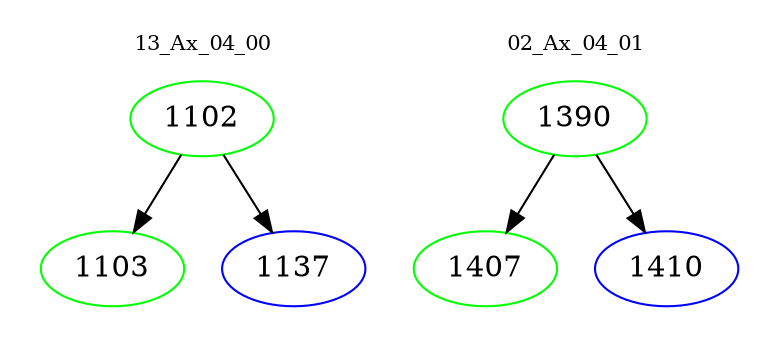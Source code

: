 digraph{
subgraph cluster_0 {
color = white
label = "13_Ax_04_00";
fontsize=10;
T0_1102 [label="1102", color="green"]
T0_1102 -> T0_1103 [color="black"]
T0_1103 [label="1103", color="green"]
T0_1102 -> T0_1137 [color="black"]
T0_1137 [label="1137", color="blue"]
}
subgraph cluster_1 {
color = white
label = "02_Ax_04_01";
fontsize=10;
T1_1390 [label="1390", color="green"]
T1_1390 -> T1_1407 [color="black"]
T1_1407 [label="1407", color="green"]
T1_1390 -> T1_1410 [color="black"]
T1_1410 [label="1410", color="blue"]
}
}
